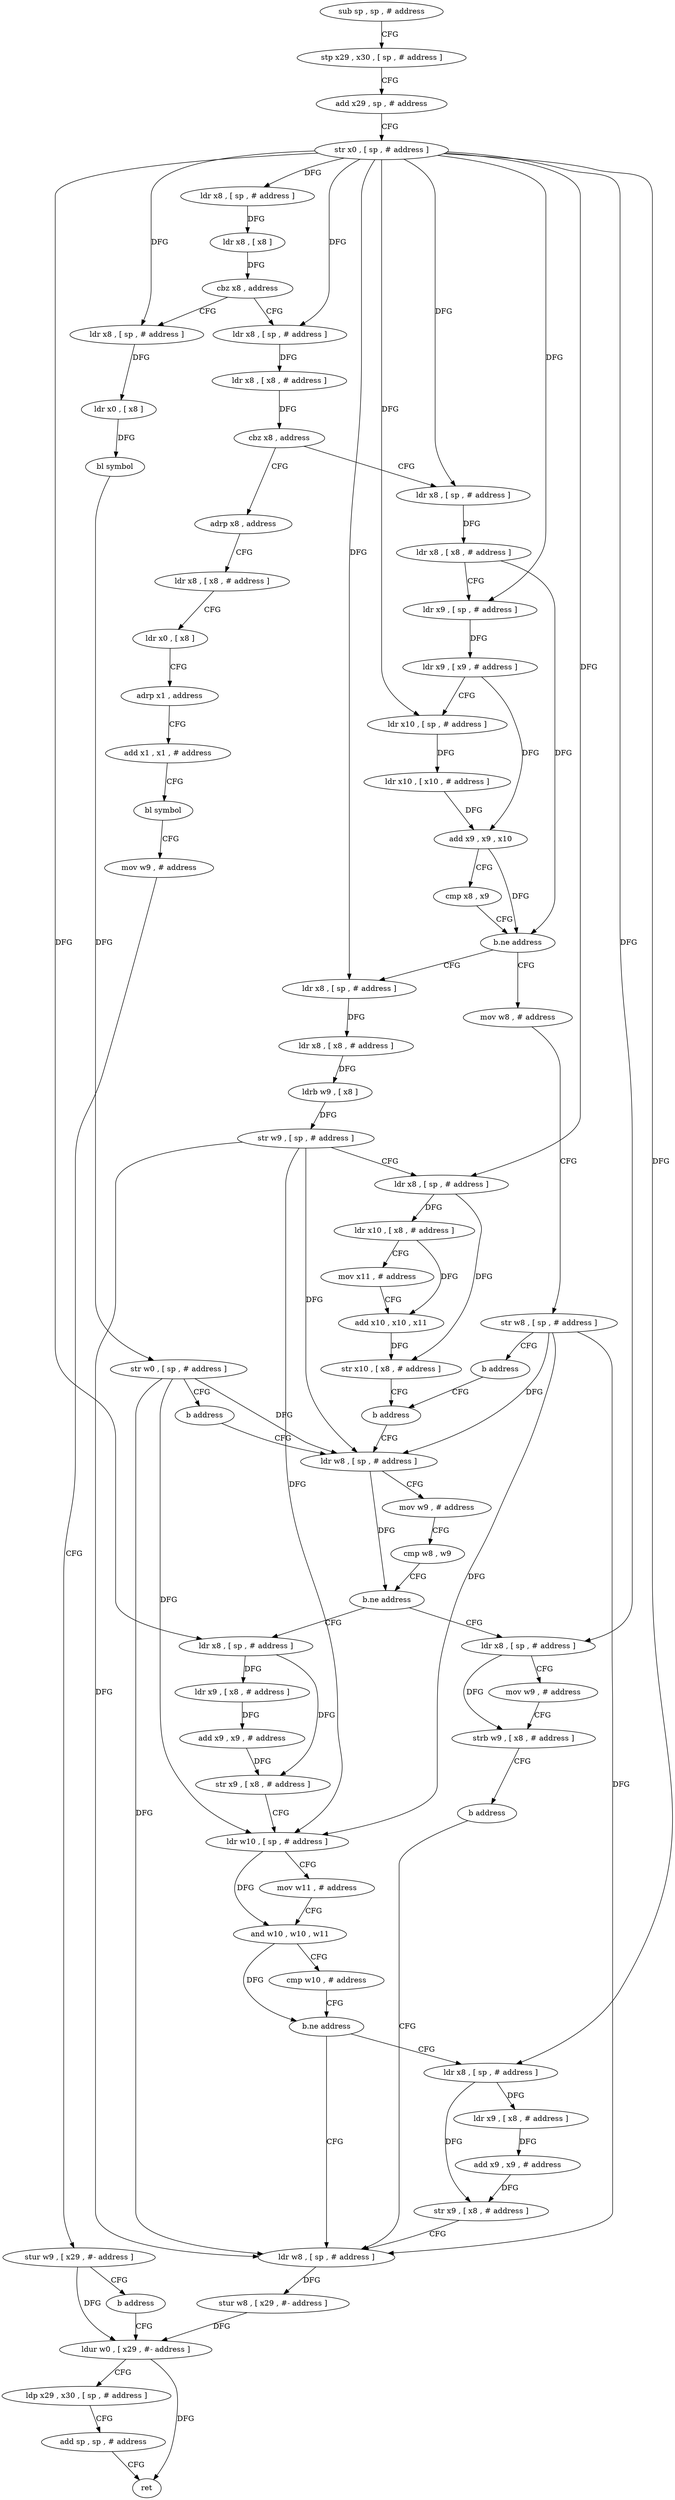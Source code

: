 digraph "func" {
"108524" [label = "sub sp , sp , # address" ]
"108528" [label = "stp x29 , x30 , [ sp , # address ]" ]
"108532" [label = "add x29 , sp , # address" ]
"108536" [label = "str x0 , [ sp , # address ]" ]
"108540" [label = "ldr x8 , [ sp , # address ]" ]
"108544" [label = "ldr x8 , [ x8 ]" ]
"108548" [label = "cbz x8 , address" ]
"108572" [label = "ldr x8 , [ sp , # address ]" ]
"108552" [label = "ldr x8 , [ sp , # address ]" ]
"108576" [label = "ldr x8 , [ x8 , # address ]" ]
"108580" [label = "cbz x8 , address" ]
"108672" [label = "adrp x8 , address" ]
"108584" [label = "ldr x8 , [ sp , # address ]" ]
"108556" [label = "ldr x0 , [ x8 ]" ]
"108560" [label = "bl symbol" ]
"108564" [label = "str w0 , [ sp , # address ]" ]
"108568" [label = "b address" ]
"108708" [label = "ldr w8 , [ sp , # address ]" ]
"108676" [label = "ldr x8 , [ x8 , # address ]" ]
"108680" [label = "ldr x0 , [ x8 ]" ]
"108684" [label = "adrp x1 , address" ]
"108688" [label = "add x1 , x1 , # address" ]
"108692" [label = "bl symbol" ]
"108696" [label = "mov w9 , # address" ]
"108700" [label = "stur w9 , [ x29 , #- address ]" ]
"108704" [label = "b address" ]
"108800" [label = "ldur w0 , [ x29 , #- address ]" ]
"108588" [label = "ldr x8 , [ x8 , # address ]" ]
"108592" [label = "ldr x9 , [ sp , # address ]" ]
"108596" [label = "ldr x9 , [ x9 , # address ]" ]
"108600" [label = "ldr x10 , [ sp , # address ]" ]
"108604" [label = "ldr x10 , [ x10 , # address ]" ]
"108608" [label = "add x9 , x9 , x10" ]
"108612" [label = "cmp x8 , x9" ]
"108616" [label = "b.ne address" ]
"108632" [label = "ldr x8 , [ sp , # address ]" ]
"108620" [label = "mov w8 , # address" ]
"108712" [label = "mov w9 , # address" ]
"108716" [label = "cmp w8 , w9" ]
"108720" [label = "b.ne address" ]
"108740" [label = "ldr x8 , [ sp , # address ]" ]
"108724" [label = "ldr x8 , [ sp , # address ]" ]
"108804" [label = "ldp x29 , x30 , [ sp , # address ]" ]
"108808" [label = "add sp , sp , # address" ]
"108812" [label = "ret" ]
"108636" [label = "ldr x8 , [ x8 , # address ]" ]
"108640" [label = "ldrb w9 , [ x8 ]" ]
"108644" [label = "str w9 , [ sp , # address ]" ]
"108648" [label = "ldr x8 , [ sp , # address ]" ]
"108652" [label = "ldr x10 , [ x8 , # address ]" ]
"108656" [label = "mov x11 , # address" ]
"108660" [label = "add x10 , x10 , x11" ]
"108664" [label = "str x10 , [ x8 , # address ]" ]
"108668" [label = "b address" ]
"108624" [label = "str w8 , [ sp , # address ]" ]
"108628" [label = "b address" ]
"108744" [label = "ldr x9 , [ x8 , # address ]" ]
"108748" [label = "add x9 , x9 , # address" ]
"108752" [label = "str x9 , [ x8 , # address ]" ]
"108756" [label = "ldr w10 , [ sp , # address ]" ]
"108760" [label = "mov w11 , # address" ]
"108764" [label = "and w10 , w10 , w11" ]
"108768" [label = "cmp w10 , # address" ]
"108772" [label = "b.ne address" ]
"108792" [label = "ldr w8 , [ sp , # address ]" ]
"108776" [label = "ldr x8 , [ sp , # address ]" ]
"108728" [label = "mov w9 , # address" ]
"108732" [label = "strb w9 , [ x8 , # address ]" ]
"108736" [label = "b address" ]
"108796" [label = "stur w8 , [ x29 , #- address ]" ]
"108780" [label = "ldr x9 , [ x8 , # address ]" ]
"108784" [label = "add x9 , x9 , # address" ]
"108788" [label = "str x9 , [ x8 , # address ]" ]
"108524" -> "108528" [ label = "CFG" ]
"108528" -> "108532" [ label = "CFG" ]
"108532" -> "108536" [ label = "CFG" ]
"108536" -> "108540" [ label = "DFG" ]
"108536" -> "108572" [ label = "DFG" ]
"108536" -> "108552" [ label = "DFG" ]
"108536" -> "108584" [ label = "DFG" ]
"108536" -> "108592" [ label = "DFG" ]
"108536" -> "108600" [ label = "DFG" ]
"108536" -> "108632" [ label = "DFG" ]
"108536" -> "108648" [ label = "DFG" ]
"108536" -> "108740" [ label = "DFG" ]
"108536" -> "108724" [ label = "DFG" ]
"108536" -> "108776" [ label = "DFG" ]
"108540" -> "108544" [ label = "DFG" ]
"108544" -> "108548" [ label = "DFG" ]
"108548" -> "108572" [ label = "CFG" ]
"108548" -> "108552" [ label = "CFG" ]
"108572" -> "108576" [ label = "DFG" ]
"108552" -> "108556" [ label = "DFG" ]
"108576" -> "108580" [ label = "DFG" ]
"108580" -> "108672" [ label = "CFG" ]
"108580" -> "108584" [ label = "CFG" ]
"108672" -> "108676" [ label = "CFG" ]
"108584" -> "108588" [ label = "DFG" ]
"108556" -> "108560" [ label = "DFG" ]
"108560" -> "108564" [ label = "DFG" ]
"108564" -> "108568" [ label = "CFG" ]
"108564" -> "108708" [ label = "DFG" ]
"108564" -> "108756" [ label = "DFG" ]
"108564" -> "108792" [ label = "DFG" ]
"108568" -> "108708" [ label = "CFG" ]
"108708" -> "108712" [ label = "CFG" ]
"108708" -> "108720" [ label = "DFG" ]
"108676" -> "108680" [ label = "CFG" ]
"108680" -> "108684" [ label = "CFG" ]
"108684" -> "108688" [ label = "CFG" ]
"108688" -> "108692" [ label = "CFG" ]
"108692" -> "108696" [ label = "CFG" ]
"108696" -> "108700" [ label = "CFG" ]
"108700" -> "108704" [ label = "CFG" ]
"108700" -> "108800" [ label = "DFG" ]
"108704" -> "108800" [ label = "CFG" ]
"108800" -> "108804" [ label = "CFG" ]
"108800" -> "108812" [ label = "DFG" ]
"108588" -> "108592" [ label = "CFG" ]
"108588" -> "108616" [ label = "DFG" ]
"108592" -> "108596" [ label = "DFG" ]
"108596" -> "108600" [ label = "CFG" ]
"108596" -> "108608" [ label = "DFG" ]
"108600" -> "108604" [ label = "DFG" ]
"108604" -> "108608" [ label = "DFG" ]
"108608" -> "108612" [ label = "CFG" ]
"108608" -> "108616" [ label = "DFG" ]
"108612" -> "108616" [ label = "CFG" ]
"108616" -> "108632" [ label = "CFG" ]
"108616" -> "108620" [ label = "CFG" ]
"108632" -> "108636" [ label = "DFG" ]
"108620" -> "108624" [ label = "CFG" ]
"108712" -> "108716" [ label = "CFG" ]
"108716" -> "108720" [ label = "CFG" ]
"108720" -> "108740" [ label = "CFG" ]
"108720" -> "108724" [ label = "CFG" ]
"108740" -> "108744" [ label = "DFG" ]
"108740" -> "108752" [ label = "DFG" ]
"108724" -> "108728" [ label = "CFG" ]
"108724" -> "108732" [ label = "DFG" ]
"108804" -> "108808" [ label = "CFG" ]
"108808" -> "108812" [ label = "CFG" ]
"108636" -> "108640" [ label = "DFG" ]
"108640" -> "108644" [ label = "DFG" ]
"108644" -> "108648" [ label = "CFG" ]
"108644" -> "108708" [ label = "DFG" ]
"108644" -> "108756" [ label = "DFG" ]
"108644" -> "108792" [ label = "DFG" ]
"108648" -> "108652" [ label = "DFG" ]
"108648" -> "108664" [ label = "DFG" ]
"108652" -> "108656" [ label = "CFG" ]
"108652" -> "108660" [ label = "DFG" ]
"108656" -> "108660" [ label = "CFG" ]
"108660" -> "108664" [ label = "DFG" ]
"108664" -> "108668" [ label = "CFG" ]
"108668" -> "108708" [ label = "CFG" ]
"108624" -> "108628" [ label = "CFG" ]
"108624" -> "108708" [ label = "DFG" ]
"108624" -> "108756" [ label = "DFG" ]
"108624" -> "108792" [ label = "DFG" ]
"108628" -> "108668" [ label = "CFG" ]
"108744" -> "108748" [ label = "DFG" ]
"108748" -> "108752" [ label = "DFG" ]
"108752" -> "108756" [ label = "CFG" ]
"108756" -> "108760" [ label = "CFG" ]
"108756" -> "108764" [ label = "DFG" ]
"108760" -> "108764" [ label = "CFG" ]
"108764" -> "108768" [ label = "CFG" ]
"108764" -> "108772" [ label = "DFG" ]
"108768" -> "108772" [ label = "CFG" ]
"108772" -> "108792" [ label = "CFG" ]
"108772" -> "108776" [ label = "CFG" ]
"108792" -> "108796" [ label = "DFG" ]
"108776" -> "108780" [ label = "DFG" ]
"108776" -> "108788" [ label = "DFG" ]
"108728" -> "108732" [ label = "CFG" ]
"108732" -> "108736" [ label = "CFG" ]
"108736" -> "108792" [ label = "CFG" ]
"108796" -> "108800" [ label = "DFG" ]
"108780" -> "108784" [ label = "DFG" ]
"108784" -> "108788" [ label = "DFG" ]
"108788" -> "108792" [ label = "CFG" ]
}
